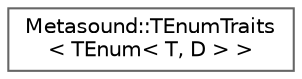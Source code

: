 digraph "Graphical Class Hierarchy"
{
 // INTERACTIVE_SVG=YES
 // LATEX_PDF_SIZE
  bgcolor="transparent";
  edge [fontname=Helvetica,fontsize=10,labelfontname=Helvetica,labelfontsize=10];
  node [fontname=Helvetica,fontsize=10,shape=box,height=0.2,width=0.4];
  rankdir="LR";
  Node0 [id="Node000000",label="Metasound::TEnumTraits\l\< TEnum\< T, D \> \>",height=0.2,width=0.4,color="grey40", fillcolor="white", style="filled",URL="$d2/d57/structMetasound_1_1TEnumTraits_3_01TEnum_3_01T_00_01D_01_4_01_4.html",tooltip=" "];
}

